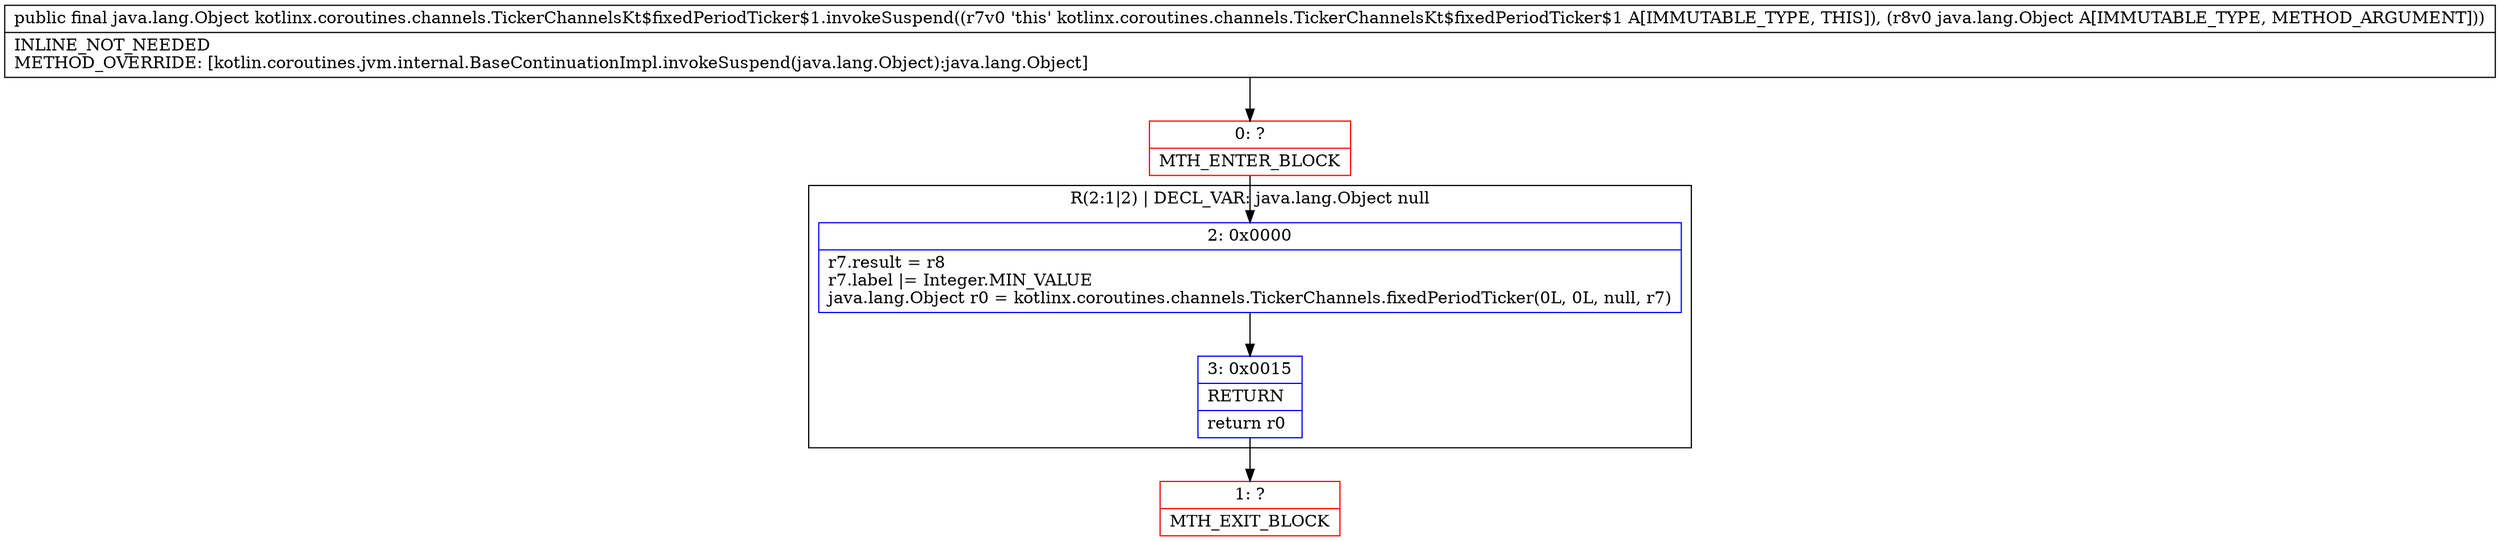 digraph "CFG forkotlinx.coroutines.channels.TickerChannelsKt$fixedPeriodTicker$1.invokeSuspend(Ljava\/lang\/Object;)Ljava\/lang\/Object;" {
subgraph cluster_Region_756820665 {
label = "R(2:1|2) | DECL_VAR: java.lang.Object null\l";
node [shape=record,color=blue];
Node_2 [shape=record,label="{2\:\ 0x0000|r7.result = r8\lr7.label \|= Integer.MIN_VALUE\ljava.lang.Object r0 = kotlinx.coroutines.channels.TickerChannels.fixedPeriodTicker(0L, 0L, null, r7)\l}"];
Node_3 [shape=record,label="{3\:\ 0x0015|RETURN\l|return r0\l}"];
}
Node_0 [shape=record,color=red,label="{0\:\ ?|MTH_ENTER_BLOCK\l}"];
Node_1 [shape=record,color=red,label="{1\:\ ?|MTH_EXIT_BLOCK\l}"];
MethodNode[shape=record,label="{public final java.lang.Object kotlinx.coroutines.channels.TickerChannelsKt$fixedPeriodTicker$1.invokeSuspend((r7v0 'this' kotlinx.coroutines.channels.TickerChannelsKt$fixedPeriodTicker$1 A[IMMUTABLE_TYPE, THIS]), (r8v0 java.lang.Object A[IMMUTABLE_TYPE, METHOD_ARGUMENT]))  | INLINE_NOT_NEEDED\lMETHOD_OVERRIDE: [kotlin.coroutines.jvm.internal.BaseContinuationImpl.invokeSuspend(java.lang.Object):java.lang.Object]\l}"];
MethodNode -> Node_0;Node_2 -> Node_3;
Node_3 -> Node_1;
Node_0 -> Node_2;
}

